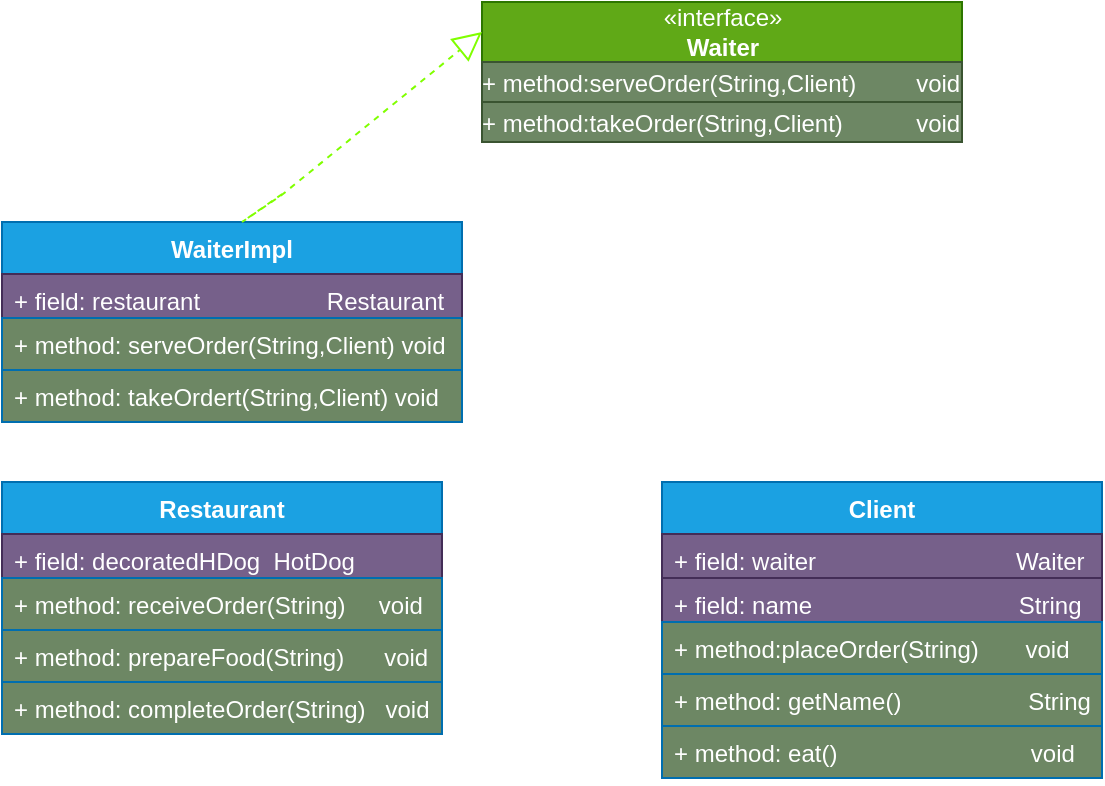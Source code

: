 <mxfile version="20.5.3" type="embed"><diagram id="3nXBNAANXP34OddxdDk6" name="Page-1"><mxGraphModel dx="672" dy="563" grid="1" gridSize="10" guides="1" tooltips="1" connect="1" arrows="1" fold="1" page="1" pageScale="1" pageWidth="850" pageHeight="1100" math="0" shadow="0"><root><mxCell id="0"/><mxCell id="1" parent="0"/><mxCell id="11" value="«interface»&lt;br&gt;&lt;b&gt;Waiter&lt;/b&gt;" style="html=1;fillColor=#60a917;fontColor=#ffffff;strokeColor=#2D7600;" vertex="1" parent="1"><mxGeometry x="290" y="30" width="240" height="30" as="geometry"/></mxCell><mxCell id="12" value="&lt;p style=&quot;margin: 4px 0px 0px;&quot;&gt;+ method:serveOrder(String,Client)&amp;nbsp; &amp;nbsp; &amp;nbsp; &amp;nbsp; &amp;nbsp;void&amp;nbsp; &amp;nbsp; &amp;nbsp;&lt;br&gt;&lt;br&gt;&lt;/p&gt;" style="verticalAlign=top;align=left;overflow=fill;fontSize=12;fontFamily=Helvetica;html=1;fillColor=#6d8764;fontColor=#ffffff;strokeColor=#3A5431;" vertex="1" parent="1"><mxGeometry x="290" y="60" width="240" height="20" as="geometry"/></mxCell><mxCell id="15" value="&lt;p style=&quot;margin: 4px 0px 0px;&quot;&gt;+ method:takeOrder(String,Client)&amp;nbsp; &amp;nbsp; &amp;nbsp; &amp;nbsp; &amp;nbsp; &amp;nbsp;void&lt;br&gt;&lt;br&gt;&lt;/p&gt;" style="verticalAlign=top;align=left;overflow=fill;fontSize=12;fontFamily=Helvetica;html=1;fillColor=#6d8764;fontColor=#ffffff;strokeColor=#3A5431;" vertex="1" parent="1"><mxGeometry x="290" y="80" width="240" height="20" as="geometry"/></mxCell><mxCell id="16" value="WaiterImpl" style="swimlane;fontStyle=1;align=center;verticalAlign=top;childLayout=stackLayout;horizontal=1;startSize=26;horizontalStack=0;resizeParent=1;resizeParentMax=0;resizeLast=0;collapsible=1;marginBottom=0;fillColor=#1ba1e2;fontColor=#ffffff;strokeColor=#006EAF;" vertex="1" parent="1"><mxGeometry x="50" y="140" width="230" height="54" as="geometry"/></mxCell><mxCell id="17" value="+ field: restaurant                   Restaurant" style="text;strokeColor=#432D57;fillColor=#76608a;align=left;verticalAlign=top;spacingLeft=4;spacingRight=4;overflow=hidden;rotatable=0;points=[[0,0.5],[1,0.5]];portConstraint=eastwest;fontColor=#ffffff;" vertex="1" parent="16"><mxGeometry y="26" width="230" height="28" as="geometry"/></mxCell><mxCell id="18" value="+ method: takeOrdert(String,Client) void" style="text;strokeColor=#006EAF;fillColor=#6D8764;align=left;verticalAlign=top;spacingLeft=4;spacingRight=4;overflow=hidden;rotatable=0;points=[[0,0.5],[1,0.5]];portConstraint=eastwest;fontColor=#FFFFFF;" vertex="1" parent="1"><mxGeometry x="50" y="214" width="230" height="26" as="geometry"/></mxCell><mxCell id="19" value="+ method: serveOrder(String,Client) void" style="text;strokeColor=#006EAF;fillColor=#6D8764;align=left;verticalAlign=top;spacingLeft=4;spacingRight=4;overflow=hidden;rotatable=0;points=[[0,0.5],[1,0.5]];portConstraint=eastwest;fontColor=#FFFFFF;" vertex="1" parent="1"><mxGeometry x="50" y="188" width="230" height="26" as="geometry"/></mxCell><mxCell id="20" value="" style="endArrow=block;dashed=1;endFill=0;endSize=12;html=1;rounded=0;fillColor=#60a917;strokeColor=#80FF00;entryX=0;entryY=0.5;entryDx=0;entryDy=0;" edge="1" parent="1" target="11"><mxGeometry width="160" relative="1" as="geometry"><mxPoint x="190.14" y="126" as="sourcePoint"/><mxPoint x="120" y="50" as="targetPoint"/><Array as="points"><mxPoint x="170" y="140"/><mxPoint x="190" y="126.4"/></Array></mxGeometry></mxCell><mxCell id="21" value="Restaurant" style="swimlane;fontStyle=1;align=center;verticalAlign=top;childLayout=stackLayout;horizontal=1;startSize=26;horizontalStack=0;resizeParent=1;resizeParentMax=0;resizeLast=0;collapsible=1;marginBottom=0;fillColor=#1ba1e2;fontColor=#ffffff;strokeColor=#006EAF;" vertex="1" parent="1"><mxGeometry x="50" y="270" width="220" height="48" as="geometry"/></mxCell><mxCell id="22" value="+ field: decoratedHDog  HotDog" style="text;strokeColor=#432D57;fillColor=#76608a;align=left;verticalAlign=top;spacingLeft=4;spacingRight=4;overflow=hidden;rotatable=0;points=[[0,0.5],[1,0.5]];portConstraint=eastwest;fontColor=#ffffff;" vertex="1" parent="21"><mxGeometry y="26" width="220" height="22" as="geometry"/></mxCell><mxCell id="23" value="+ method: prepareFood(String)      void" style="text;strokeColor=#006EAF;fillColor=#6D8764;align=left;verticalAlign=top;spacingLeft=4;spacingRight=4;overflow=hidden;rotatable=0;points=[[0,0.5],[1,0.5]];portConstraint=eastwest;fontColor=#FFFFFF;" vertex="1" parent="1"><mxGeometry x="50" y="344" width="220" height="26" as="geometry"/></mxCell><mxCell id="24" value="+ method: receiveOrder(String)     void" style="text;strokeColor=#006EAF;fillColor=#6D8764;align=left;verticalAlign=top;spacingLeft=4;spacingRight=4;overflow=hidden;rotatable=0;points=[[0,0.5],[1,0.5]];portConstraint=eastwest;fontColor=#FFFFFF;" vertex="1" parent="1"><mxGeometry x="50" y="318" width="220" height="26" as="geometry"/></mxCell><mxCell id="25" value="Client" style="swimlane;fontStyle=1;align=center;verticalAlign=top;childLayout=stackLayout;horizontal=1;startSize=26;horizontalStack=0;resizeParent=1;resizeParentMax=0;resizeLast=0;collapsible=1;marginBottom=0;fillColor=#1ba1e2;fontColor=#ffffff;strokeColor=#006EAF;" vertex="1" parent="1"><mxGeometry x="380" y="270" width="220" height="48" as="geometry"/></mxCell><mxCell id="26" value="+ field: waiter                              Waiter" style="text;strokeColor=#432D57;fillColor=#76608a;align=left;verticalAlign=top;spacingLeft=4;spacingRight=4;overflow=hidden;rotatable=0;points=[[0,0.5],[1,0.5]];portConstraint=eastwest;fontColor=#ffffff;" vertex="1" parent="25"><mxGeometry y="26" width="220" height="22" as="geometry"/></mxCell><mxCell id="29" value="+ method: completeOrder(String)   void" style="text;strokeColor=#006EAF;fillColor=#6D8764;align=left;verticalAlign=top;spacingLeft=4;spacingRight=4;overflow=hidden;rotatable=0;points=[[0,0.5],[1,0.5]];portConstraint=eastwest;fontColor=#FFFFFF;" vertex="1" parent="1"><mxGeometry x="50" y="370" width="220" height="26" as="geometry"/></mxCell><mxCell id="32" value="+ field: name                               String" style="text;strokeColor=#432D57;fillColor=#76608a;align=left;verticalAlign=top;spacingLeft=4;spacingRight=4;overflow=hidden;rotatable=0;points=[[0,0.5],[1,0.5]];portConstraint=eastwest;fontColor=#ffffff;" vertex="1" parent="1"><mxGeometry x="380" y="318" width="220" height="22" as="geometry"/></mxCell><mxCell id="33" value="+ method:placeOrder(String)       void" style="text;strokeColor=#006EAF;fillColor=#6D8764;align=left;verticalAlign=top;spacingLeft=4;spacingRight=4;overflow=hidden;rotatable=0;points=[[0,0.5],[1,0.5]];portConstraint=eastwest;fontColor=#FFFFFF;" vertex="1" parent="1"><mxGeometry x="380" y="340" width="220" height="26" as="geometry"/></mxCell><mxCell id="34" value="+ method: getName()                   String" style="text;strokeColor=#006EAF;fillColor=#6D8764;align=left;verticalAlign=top;spacingLeft=4;spacingRight=4;overflow=hidden;rotatable=0;points=[[0,0.5],[1,0.5]];portConstraint=eastwest;fontColor=#FFFFFF;" vertex="1" parent="1"><mxGeometry x="380" y="366" width="220" height="26" as="geometry"/></mxCell><mxCell id="35" value="+ method: eat()                             void" style="text;strokeColor=#006EAF;fillColor=#6D8764;align=left;verticalAlign=top;spacingLeft=4;spacingRight=4;overflow=hidden;rotatable=0;points=[[0,0.5],[1,0.5]];portConstraint=eastwest;fontColor=#FFFFFF;" vertex="1" parent="1"><mxGeometry x="380" y="392" width="220" height="26" as="geometry"/></mxCell></root></mxGraphModel></diagram></mxfile>